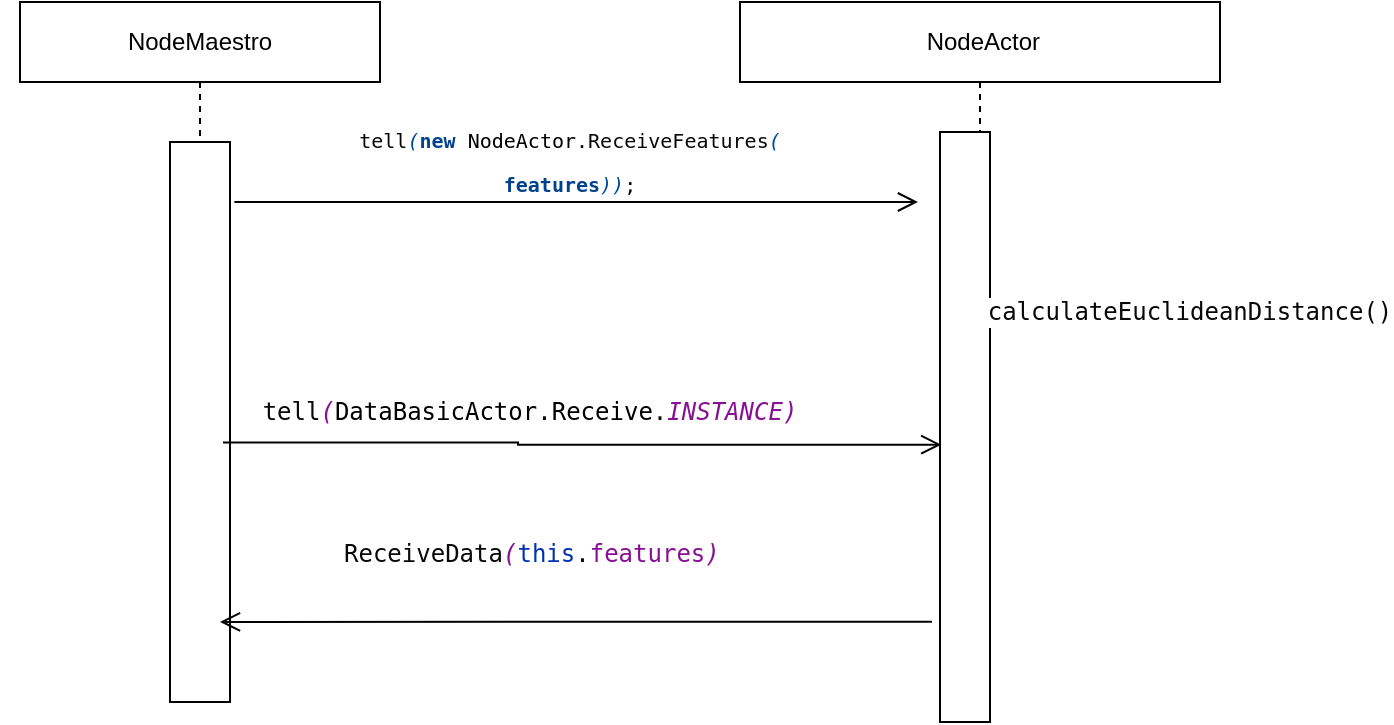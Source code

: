 <mxfile version="15.8.9" type="github">
  <diagram id="jVNh621GtxdNsy_mdJ2N" name="Page-1">
    <mxGraphModel dx="1221" dy="686" grid="1" gridSize="10" guides="1" tooltips="1" connect="1" arrows="1" fold="1" page="1" pageScale="1" pageWidth="827" pageHeight="1169" math="0" shadow="0">
      <root>
        <mxCell id="0" />
        <mxCell id="1" parent="0" />
        <mxCell id="PWjywUqZBP5ES502_3S3-1" value="NodeMaestro" style="shape=umlLifeline;perimeter=lifelinePerimeter;whiteSpace=wrap;html=1;container=1;collapsible=0;recursiveResize=0;outlineConnect=0;" vertex="1" parent="1">
          <mxGeometry x="110" y="100" width="180" height="350" as="geometry" />
        </mxCell>
        <mxCell id="PWjywUqZBP5ES502_3S3-2" value="" style="rounded=0;whiteSpace=wrap;html=1;" vertex="1" parent="PWjywUqZBP5ES502_3S3-1">
          <mxGeometry x="75" y="70" width="30" height="280" as="geometry" />
        </mxCell>
        <mxCell id="PWjywUqZBP5ES502_3S3-5" value="&amp;nbsp;NodeActor" style="shape=umlLifeline;perimeter=lifelinePerimeter;whiteSpace=wrap;html=1;container=1;collapsible=0;recursiveResize=0;outlineConnect=0;" vertex="1" parent="1">
          <mxGeometry x="470" y="100" width="240" height="360" as="geometry" />
        </mxCell>
        <mxCell id="PWjywUqZBP5ES502_3S3-6" value="" style="rounded=0;whiteSpace=wrap;html=1;" vertex="1" parent="PWjywUqZBP5ES502_3S3-5">
          <mxGeometry x="100" y="65" width="25" height="295" as="geometry" />
        </mxCell>
        <mxCell id="PWjywUqZBP5ES502_3S3-3" value="&lt;pre style=&quot;background-color: rgb(255 , 255 , 255) ; color: rgb(8 , 8 , 8) ; font-family: &amp;#34;droid sans mono dotted&amp;#34; , monospace ; font-size: 10px&quot;&gt;tell&lt;span style=&quot;color: #004b9f ; font-style: italic&quot;&gt;(&lt;/span&gt;&lt;span style=&quot;color: #00428c ; font-weight: bold&quot;&gt;new &lt;/span&gt;&lt;span style=&quot;color: #000000&quot;&gt;NodeActor&lt;/span&gt;.ReceiveFeatures&lt;span style=&quot;color: #004b9f ; font-style: italic&quot;&gt;(&lt;/span&gt;&lt;/pre&gt;&lt;pre style=&quot;background-color: rgb(255 , 255 , 255) ; font-family: &amp;#34;droid sans mono dotted&amp;#34; , monospace ; font-size: 10px&quot;&gt;&lt;font color=&quot;#00428c&quot;&gt;&lt;b&gt;features&lt;/b&gt;&lt;/font&gt;&lt;span style=&quot;color: rgb(8 , 8 , 8)&quot;&gt;&lt;span style=&quot;color: #004b9f ; font-style: italic&quot;&gt;))&lt;/span&gt;;&lt;/span&gt;&lt;/pre&gt;" style="text;html=1;strokeColor=none;fillColor=none;align=center;verticalAlign=middle;whiteSpace=wrap;rounded=0;" vertex="1" parent="PWjywUqZBP5ES502_3S3-5">
          <mxGeometry x="-370" y="65" width="570" height="30" as="geometry" />
        </mxCell>
        <mxCell id="PWjywUqZBP5ES502_3S3-4" value="&lt;pre style=&quot;background-color: #ffffff ; color: #080808 ; font-family: &amp;#34;jetbrains mono&amp;#34; , monospace ; font-size: 9 8pt&quot;&gt;calculateEuclideanDistance()&lt;/pre&gt;" style="text;html=1;strokeColor=none;fillColor=none;align=center;verticalAlign=middle;whiteSpace=wrap;rounded=0;" vertex="1" parent="PWjywUqZBP5ES502_3S3-5">
          <mxGeometry x="180" y="140" width="90" height="30" as="geometry" />
        </mxCell>
        <mxCell id="PWjywUqZBP5ES502_3S3-8" value="&lt;pre style=&quot;background-color: #ffffff ; color: #080808 ; font-family: &amp;#34;jetbrains mono&amp;#34; , monospace ; font-size: 9 8pt&quot;&gt;tell&lt;span style=&quot;color: #871094 ; font-style: italic&quot;&gt;(&lt;/span&gt;&lt;span style=&quot;color: #000000&quot;&gt;DataBasicActor&lt;/span&gt;.&lt;span style=&quot;color: #000000&quot;&gt;Receive&lt;/span&gt;.&lt;span style=&quot;color: #871094 ; font-style: italic&quot;&gt;INSTANCE)&lt;/span&gt;&lt;/pre&gt;" style="text;html=1;strokeColor=none;fillColor=none;align=center;verticalAlign=middle;whiteSpace=wrap;rounded=0;" vertex="1" parent="1">
          <mxGeometry x="290" y="290" width="150" height="30" as="geometry" />
        </mxCell>
        <mxCell id="PWjywUqZBP5ES502_3S3-9" value="&lt;pre style=&quot;background-color: #ffffff ; color: #080808 ; font-family: &amp;quot;jetbrains mono&amp;quot; , monospace ; font-size: 9 8pt&quot;&gt;ReceiveData&lt;span style=&quot;color: #871094 ; font-style: italic&quot;&gt;(&lt;/span&gt;&lt;span style=&quot;color: #0033b3&quot;&gt;this&lt;/span&gt;.&lt;span style=&quot;color: #871094&quot;&gt;features&lt;/span&gt;&lt;span style=&quot;color: #871094 ; font-style: italic&quot;&gt;)&lt;/span&gt;&lt;/pre&gt;" style="text;whiteSpace=wrap;html=1;" vertex="1" parent="1">
          <mxGeometry x="270" y="350" width="210" height="50" as="geometry" />
        </mxCell>
        <mxCell id="PWjywUqZBP5ES502_3S3-10" value="" style="edgeStyle=orthogonalEdgeStyle;html=1;verticalAlign=bottom;endArrow=open;endSize=8;strokeColor=#000000;rounded=0;exitX=1.073;exitY=0.107;exitDx=0;exitDy=0;exitPerimeter=0;" edge="1" parent="1" source="PWjywUqZBP5ES502_3S3-2">
          <mxGeometry relative="1" as="geometry">
            <mxPoint x="559" y="200" as="targetPoint" />
            <mxPoint x="260" y="220" as="sourcePoint" />
            <Array as="points">
              <mxPoint x="559" y="200" />
            </Array>
          </mxGeometry>
        </mxCell>
        <mxCell id="PWjywUqZBP5ES502_3S3-11" value="" style="edgeStyle=orthogonalEdgeStyle;html=1;verticalAlign=bottom;endArrow=open;endSize=8;strokeColor=#000000;rounded=0;exitX=1.073;exitY=0.107;exitDx=0;exitDy=0;exitPerimeter=0;entryX=0.026;entryY=0.53;entryDx=0;entryDy=0;entryPerimeter=0;" edge="1" parent="1" target="PWjywUqZBP5ES502_3S3-6">
          <mxGeometry relative="1" as="geometry">
            <mxPoint x="498.5" y="320" as="targetPoint" />
            <mxPoint x="211.5" y="320.26" as="sourcePoint" />
            <Array as="points">
              <mxPoint x="359" y="320" />
            </Array>
          </mxGeometry>
        </mxCell>
        <mxCell id="PWjywUqZBP5ES502_3S3-12" value="" style="edgeStyle=orthogonalEdgeStyle;html=1;verticalAlign=bottom;endArrow=open;endSize=8;strokeColor=#000000;rounded=0;entryX=0.833;entryY=0.857;entryDx=0;entryDy=0;entryPerimeter=0;exitX=-0.162;exitY=0.83;exitDx=0;exitDy=0;exitPerimeter=0;" edge="1" parent="1" target="PWjywUqZBP5ES502_3S3-2" source="PWjywUqZBP5ES502_3S3-6">
          <mxGeometry relative="1" as="geometry">
            <mxPoint x="508.5" y="410" as="targetPoint" />
            <mxPoint x="500" y="410" as="sourcePoint" />
            <Array as="points" />
          </mxGeometry>
        </mxCell>
      </root>
    </mxGraphModel>
  </diagram>
</mxfile>
